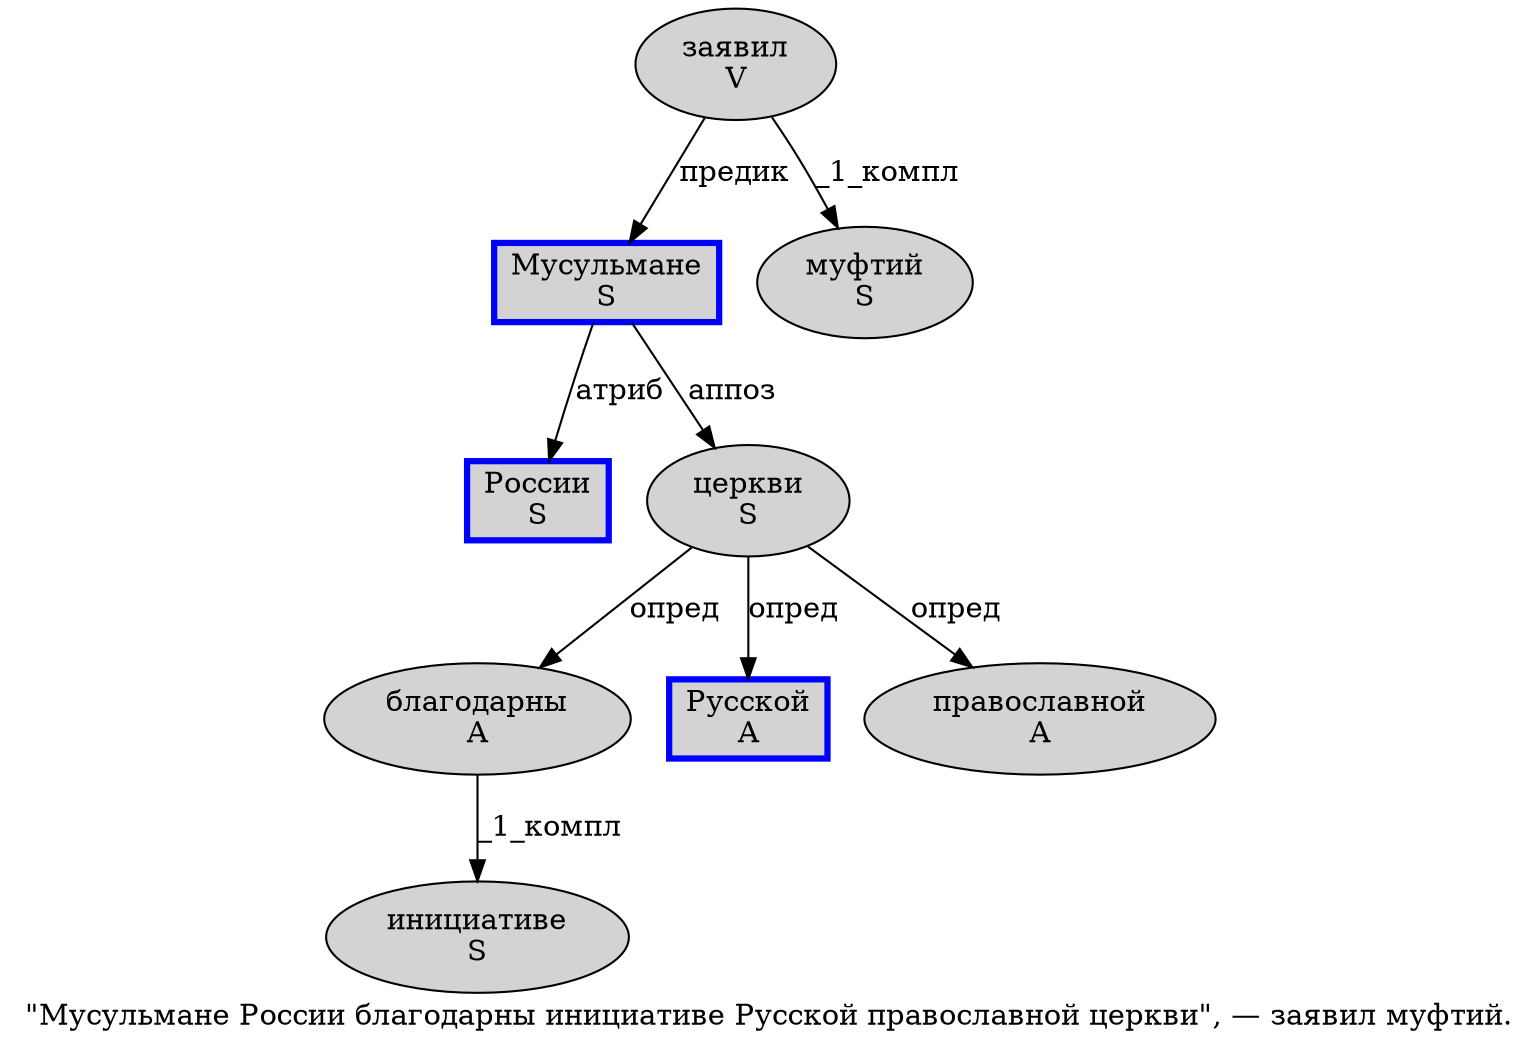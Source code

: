 digraph SENTENCE_521 {
	graph [label="\"Мусульмане России благодарны инициативе Русской православной церкви\", — заявил муфтий."]
	node [style=filled]
		1 [label="Мусульмане
S" color=blue fillcolor=lightgray penwidth=3 shape=box]
		2 [label="России
S" color=blue fillcolor=lightgray penwidth=3 shape=box]
		3 [label="благодарны
A" color="" fillcolor=lightgray penwidth=1 shape=ellipse]
		4 [label="инициативе
S" color="" fillcolor=lightgray penwidth=1 shape=ellipse]
		5 [label="Русской
A" color=blue fillcolor=lightgray penwidth=3 shape=box]
		6 [label="православной
A" color="" fillcolor=lightgray penwidth=1 shape=ellipse]
		7 [label="церкви
S" color="" fillcolor=lightgray penwidth=1 shape=ellipse]
		11 [label="заявил
V" color="" fillcolor=lightgray penwidth=1 shape=ellipse]
		12 [label="муфтий
S" color="" fillcolor=lightgray penwidth=1 shape=ellipse]
			1 -> 2 [label="атриб"]
			1 -> 7 [label="аппоз"]
			3 -> 4 [label="_1_компл"]
			7 -> 3 [label="опред"]
			7 -> 5 [label="опред"]
			7 -> 6 [label="опред"]
			11 -> 1 [label="предик"]
			11 -> 12 [label="_1_компл"]
}